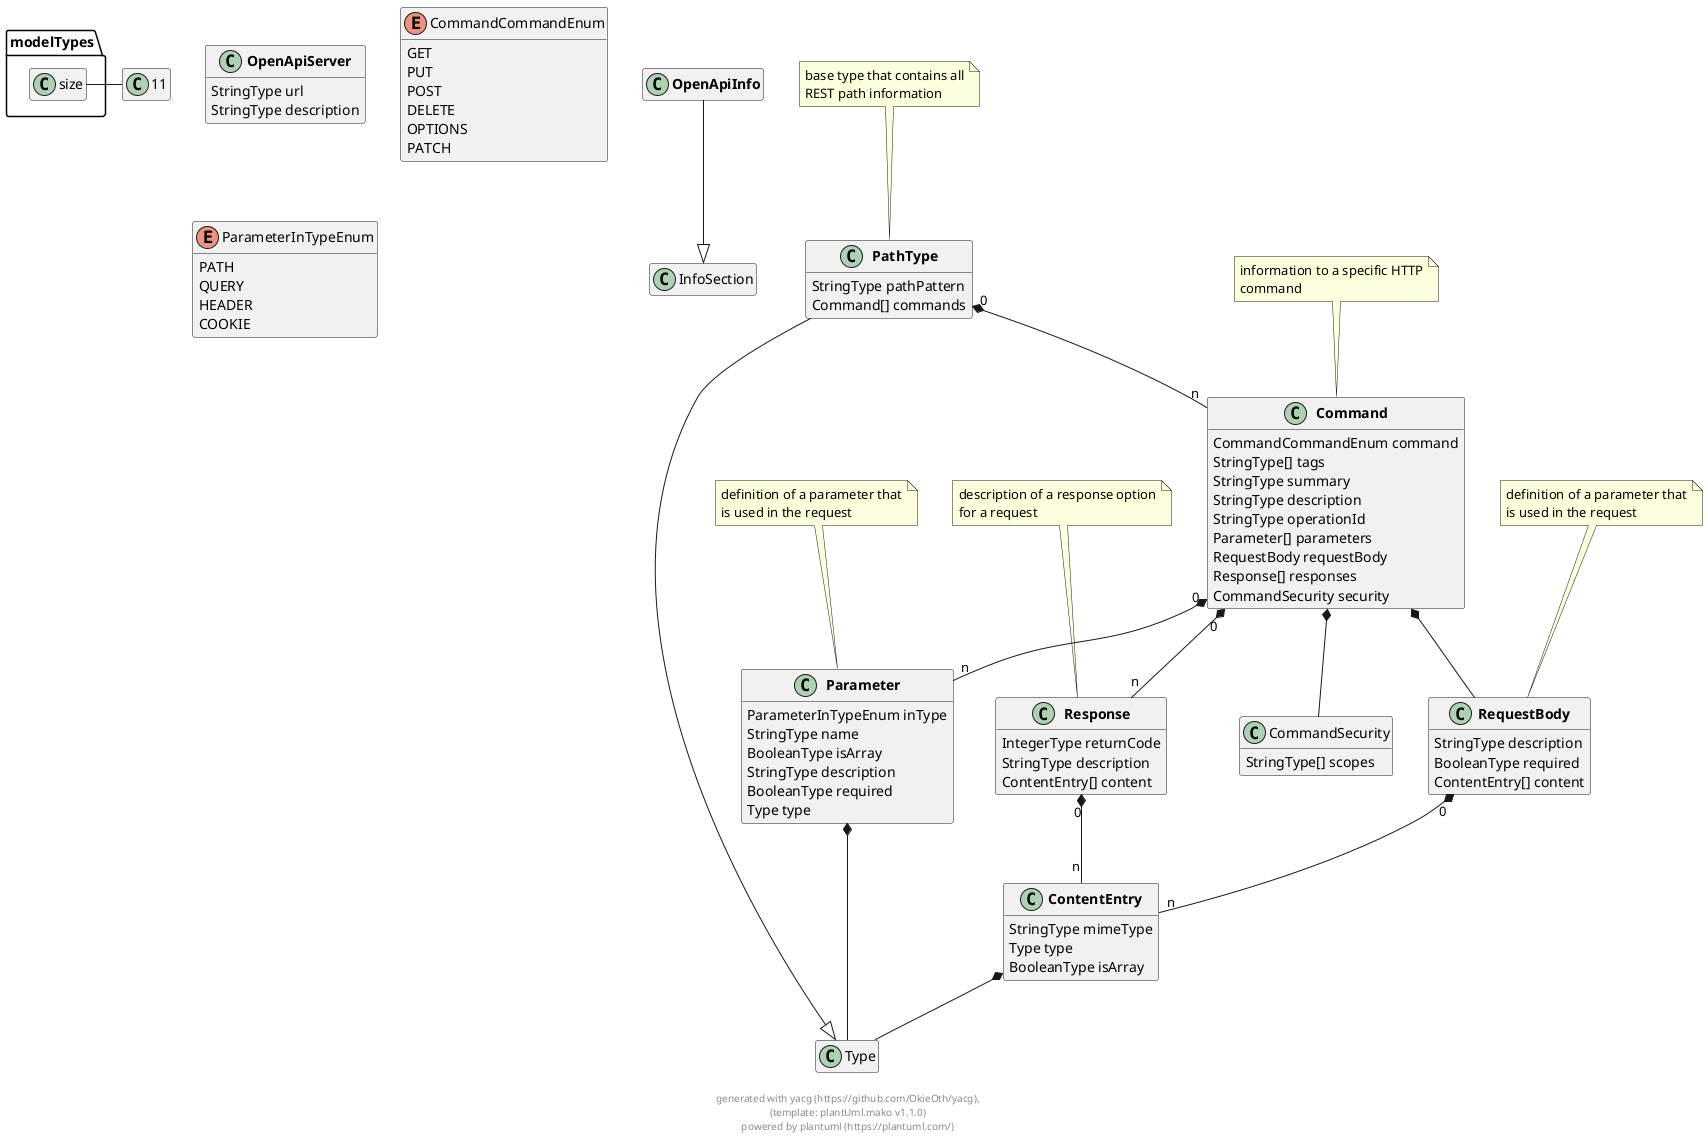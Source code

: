 
@startuml
hide empty methods
hide empty fields

modelTypes.size = 11


class "**OpenApiServer**" as OpenApiServer {
        StringType url
        StringType description
}

 

class "**OpenApiInfo**" as OpenApiInfo {
}

OpenApiInfo --|> InfoSection
 

class "**Command**" as Command {
        CommandCommandEnum command
        StringType[] tags
        StringType summary
        StringType description
        StringType operationId
        Parameter[] parameters
        RequestBody requestBody
        Response[] responses
        CommandSecurity security
}
note top: information to a specific HTTP\ncommand

 

class "**PathType**" as PathType {
        StringType pathPattern
        Command[] commands
}
note top: base type that contains all\nREST path information

PathType --|> Type
 

enum "CommandCommandEnum" as CommandCommandEnum {
    GET
    PUT
    POST
    DELETE
    OPTIONS
    PATCH
}

class "**Parameter**" as Parameter {
        ParameterInTypeEnum inType
        StringType name
        BooleanType isArray
        StringType description
        BooleanType required
        Type type
}
note top: definition of a parameter that\nis used in the request

 

class "**RequestBody**" as RequestBody {
        StringType description
        BooleanType required
        ContentEntry[] content
}
note top: definition of a parameter that\nis used in the request

 

class "**Response**" as Response {
        IntegerType returnCode
        StringType description
        ContentEntry[] content
}
note top: description of a response option\nfor a request

 

class "CommandSecurity" as CommandSecurity {
        StringType[] scopes
}

 

class "**ContentEntry**" as ContentEntry {
        StringType mimeType
        Type type
        BooleanType isArray
}

 

enum "ParameterInTypeEnum" as ParameterInTypeEnum {
    PATH
    QUERY
    HEADER
    COOKIE
}


    


    
    





Command "0" *-- "n" Parameter

Command  *--  RequestBody

Command "0" *-- "n" Response

Command  *--  CommandSecurity

    

PathType "0" *-- "n" Command

    
    





Parameter  *--  Type

    


RequestBody "0" *-- "n" ContentEntry

    


Response "0" *-- "n" ContentEntry

    

    

ContentEntry  *--  Type


    

footer \ngenerated with yacg (https://github.com/OkieOth/yacg),\n(template: plantUml.mako v1.1.0)\npowered by plantuml (https://plantuml.com/)
@enduml